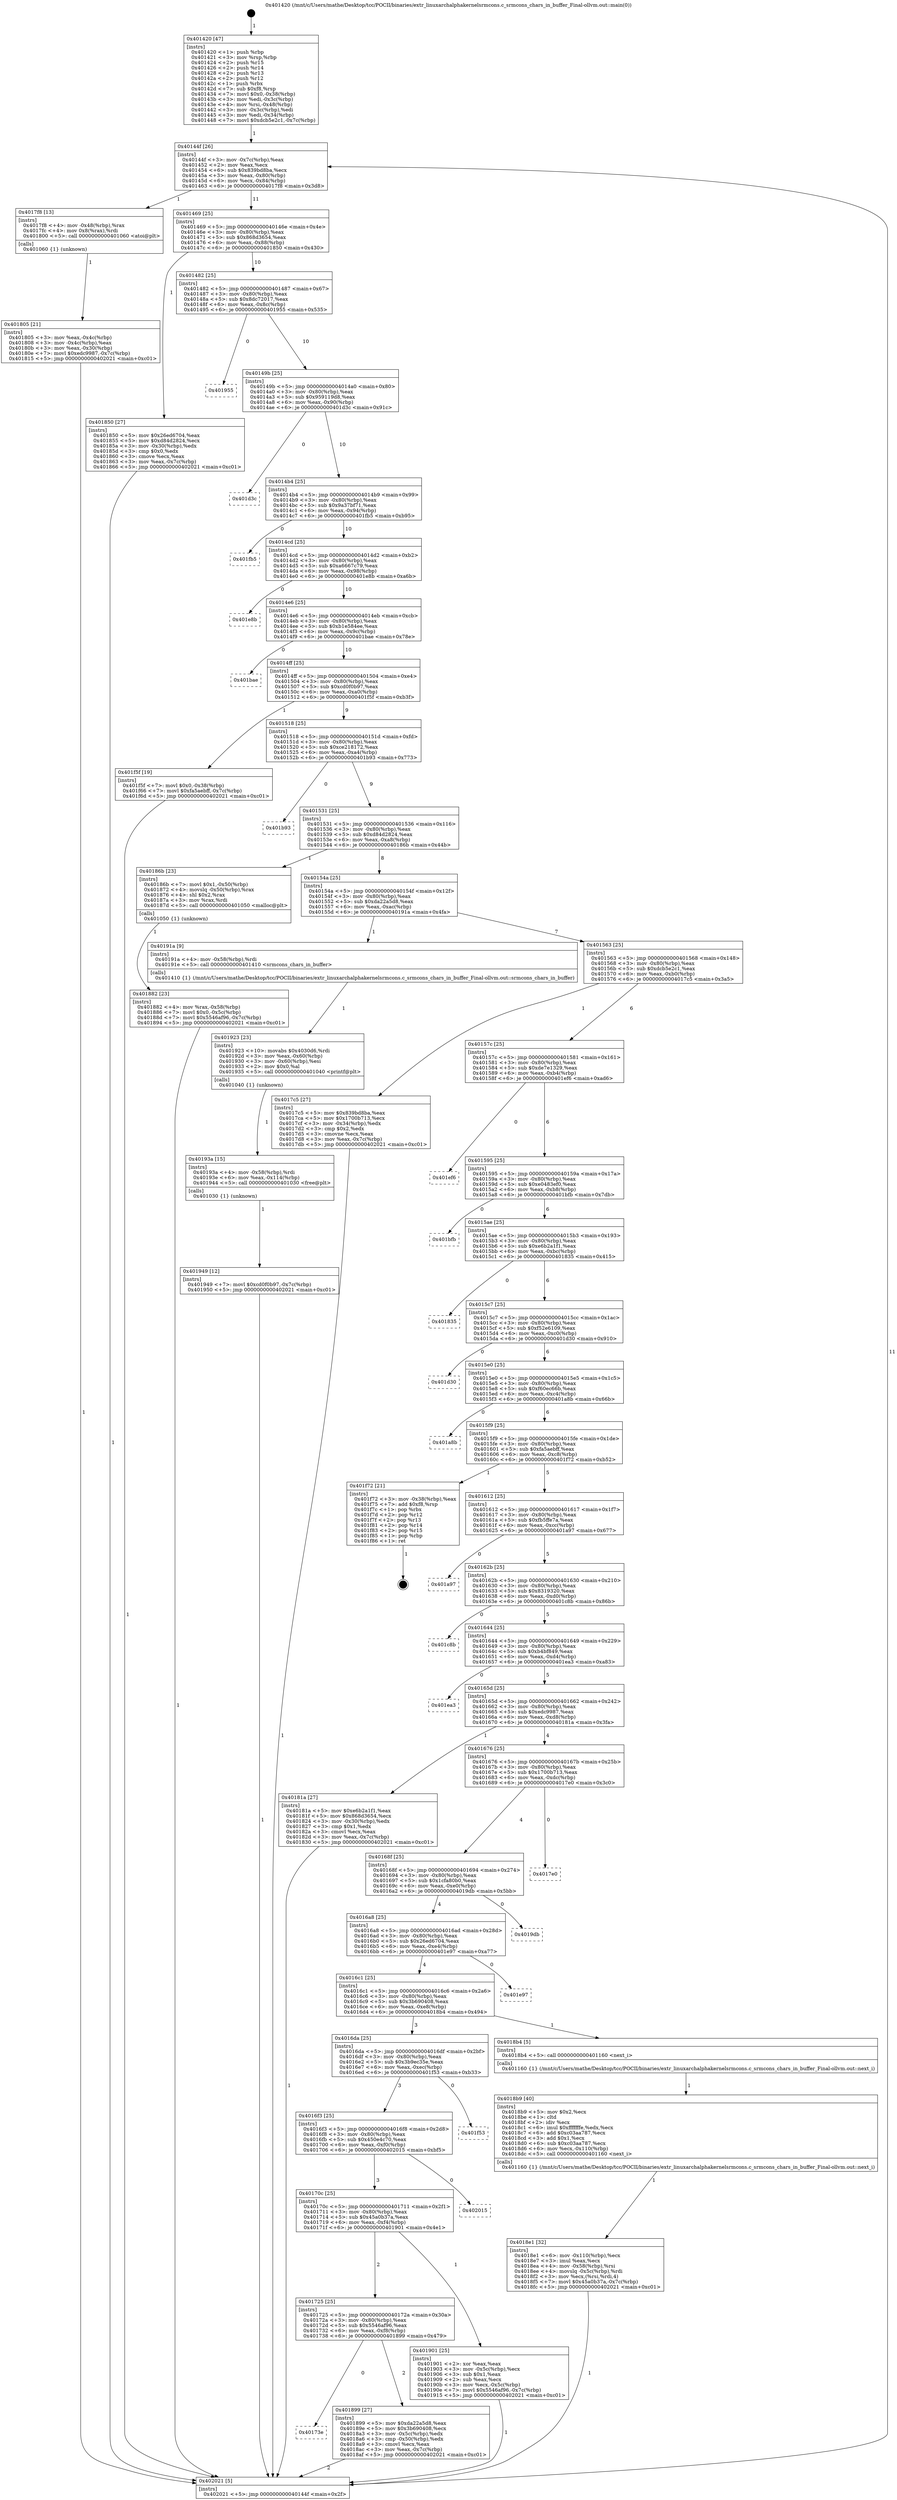 digraph "0x401420" {
  label = "0x401420 (/mnt/c/Users/mathe/Desktop/tcc/POCII/binaries/extr_linuxarchalphakernelsrmcons.c_srmcons_chars_in_buffer_Final-ollvm.out::main(0))"
  labelloc = "t"
  node[shape=record]

  Entry [label="",width=0.3,height=0.3,shape=circle,fillcolor=black,style=filled]
  "0x40144f" [label="{
     0x40144f [26]\l
     | [instrs]\l
     &nbsp;&nbsp;0x40144f \<+3\>: mov -0x7c(%rbp),%eax\l
     &nbsp;&nbsp;0x401452 \<+2\>: mov %eax,%ecx\l
     &nbsp;&nbsp;0x401454 \<+6\>: sub $0x839bd8ba,%ecx\l
     &nbsp;&nbsp;0x40145a \<+3\>: mov %eax,-0x80(%rbp)\l
     &nbsp;&nbsp;0x40145d \<+6\>: mov %ecx,-0x84(%rbp)\l
     &nbsp;&nbsp;0x401463 \<+6\>: je 00000000004017f8 \<main+0x3d8\>\l
  }"]
  "0x4017f8" [label="{
     0x4017f8 [13]\l
     | [instrs]\l
     &nbsp;&nbsp;0x4017f8 \<+4\>: mov -0x48(%rbp),%rax\l
     &nbsp;&nbsp;0x4017fc \<+4\>: mov 0x8(%rax),%rdi\l
     &nbsp;&nbsp;0x401800 \<+5\>: call 0000000000401060 \<atoi@plt\>\l
     | [calls]\l
     &nbsp;&nbsp;0x401060 \{1\} (unknown)\l
  }"]
  "0x401469" [label="{
     0x401469 [25]\l
     | [instrs]\l
     &nbsp;&nbsp;0x401469 \<+5\>: jmp 000000000040146e \<main+0x4e\>\l
     &nbsp;&nbsp;0x40146e \<+3\>: mov -0x80(%rbp),%eax\l
     &nbsp;&nbsp;0x401471 \<+5\>: sub $0x868d3654,%eax\l
     &nbsp;&nbsp;0x401476 \<+6\>: mov %eax,-0x88(%rbp)\l
     &nbsp;&nbsp;0x40147c \<+6\>: je 0000000000401850 \<main+0x430\>\l
  }"]
  Exit [label="",width=0.3,height=0.3,shape=circle,fillcolor=black,style=filled,peripheries=2]
  "0x401850" [label="{
     0x401850 [27]\l
     | [instrs]\l
     &nbsp;&nbsp;0x401850 \<+5\>: mov $0x26ed6704,%eax\l
     &nbsp;&nbsp;0x401855 \<+5\>: mov $0xd84d2824,%ecx\l
     &nbsp;&nbsp;0x40185a \<+3\>: mov -0x30(%rbp),%edx\l
     &nbsp;&nbsp;0x40185d \<+3\>: cmp $0x0,%edx\l
     &nbsp;&nbsp;0x401860 \<+3\>: cmove %ecx,%eax\l
     &nbsp;&nbsp;0x401863 \<+3\>: mov %eax,-0x7c(%rbp)\l
     &nbsp;&nbsp;0x401866 \<+5\>: jmp 0000000000402021 \<main+0xc01\>\l
  }"]
  "0x401482" [label="{
     0x401482 [25]\l
     | [instrs]\l
     &nbsp;&nbsp;0x401482 \<+5\>: jmp 0000000000401487 \<main+0x67\>\l
     &nbsp;&nbsp;0x401487 \<+3\>: mov -0x80(%rbp),%eax\l
     &nbsp;&nbsp;0x40148a \<+5\>: sub $0x8dc72017,%eax\l
     &nbsp;&nbsp;0x40148f \<+6\>: mov %eax,-0x8c(%rbp)\l
     &nbsp;&nbsp;0x401495 \<+6\>: je 0000000000401955 \<main+0x535\>\l
  }"]
  "0x401949" [label="{
     0x401949 [12]\l
     | [instrs]\l
     &nbsp;&nbsp;0x401949 \<+7\>: movl $0xcd0f0b97,-0x7c(%rbp)\l
     &nbsp;&nbsp;0x401950 \<+5\>: jmp 0000000000402021 \<main+0xc01\>\l
  }"]
  "0x401955" [label="{
     0x401955\l
  }", style=dashed]
  "0x40149b" [label="{
     0x40149b [25]\l
     | [instrs]\l
     &nbsp;&nbsp;0x40149b \<+5\>: jmp 00000000004014a0 \<main+0x80\>\l
     &nbsp;&nbsp;0x4014a0 \<+3\>: mov -0x80(%rbp),%eax\l
     &nbsp;&nbsp;0x4014a3 \<+5\>: sub $0x959119d8,%eax\l
     &nbsp;&nbsp;0x4014a8 \<+6\>: mov %eax,-0x90(%rbp)\l
     &nbsp;&nbsp;0x4014ae \<+6\>: je 0000000000401d3c \<main+0x91c\>\l
  }"]
  "0x40193a" [label="{
     0x40193a [15]\l
     | [instrs]\l
     &nbsp;&nbsp;0x40193a \<+4\>: mov -0x58(%rbp),%rdi\l
     &nbsp;&nbsp;0x40193e \<+6\>: mov %eax,-0x114(%rbp)\l
     &nbsp;&nbsp;0x401944 \<+5\>: call 0000000000401030 \<free@plt\>\l
     | [calls]\l
     &nbsp;&nbsp;0x401030 \{1\} (unknown)\l
  }"]
  "0x401d3c" [label="{
     0x401d3c\l
  }", style=dashed]
  "0x4014b4" [label="{
     0x4014b4 [25]\l
     | [instrs]\l
     &nbsp;&nbsp;0x4014b4 \<+5\>: jmp 00000000004014b9 \<main+0x99\>\l
     &nbsp;&nbsp;0x4014b9 \<+3\>: mov -0x80(%rbp),%eax\l
     &nbsp;&nbsp;0x4014bc \<+5\>: sub $0x9a37bf71,%eax\l
     &nbsp;&nbsp;0x4014c1 \<+6\>: mov %eax,-0x94(%rbp)\l
     &nbsp;&nbsp;0x4014c7 \<+6\>: je 0000000000401fb5 \<main+0xb95\>\l
  }"]
  "0x401923" [label="{
     0x401923 [23]\l
     | [instrs]\l
     &nbsp;&nbsp;0x401923 \<+10\>: movabs $0x4030d6,%rdi\l
     &nbsp;&nbsp;0x40192d \<+3\>: mov %eax,-0x60(%rbp)\l
     &nbsp;&nbsp;0x401930 \<+3\>: mov -0x60(%rbp),%esi\l
     &nbsp;&nbsp;0x401933 \<+2\>: mov $0x0,%al\l
     &nbsp;&nbsp;0x401935 \<+5\>: call 0000000000401040 \<printf@plt\>\l
     | [calls]\l
     &nbsp;&nbsp;0x401040 \{1\} (unknown)\l
  }"]
  "0x401fb5" [label="{
     0x401fb5\l
  }", style=dashed]
  "0x4014cd" [label="{
     0x4014cd [25]\l
     | [instrs]\l
     &nbsp;&nbsp;0x4014cd \<+5\>: jmp 00000000004014d2 \<main+0xb2\>\l
     &nbsp;&nbsp;0x4014d2 \<+3\>: mov -0x80(%rbp),%eax\l
     &nbsp;&nbsp;0x4014d5 \<+5\>: sub $0xa6667c79,%eax\l
     &nbsp;&nbsp;0x4014da \<+6\>: mov %eax,-0x98(%rbp)\l
     &nbsp;&nbsp;0x4014e0 \<+6\>: je 0000000000401e8b \<main+0xa6b\>\l
  }"]
  "0x4018e1" [label="{
     0x4018e1 [32]\l
     | [instrs]\l
     &nbsp;&nbsp;0x4018e1 \<+6\>: mov -0x110(%rbp),%ecx\l
     &nbsp;&nbsp;0x4018e7 \<+3\>: imul %eax,%ecx\l
     &nbsp;&nbsp;0x4018ea \<+4\>: mov -0x58(%rbp),%rsi\l
     &nbsp;&nbsp;0x4018ee \<+4\>: movslq -0x5c(%rbp),%rdi\l
     &nbsp;&nbsp;0x4018f2 \<+3\>: mov %ecx,(%rsi,%rdi,4)\l
     &nbsp;&nbsp;0x4018f5 \<+7\>: movl $0x45a0b37a,-0x7c(%rbp)\l
     &nbsp;&nbsp;0x4018fc \<+5\>: jmp 0000000000402021 \<main+0xc01\>\l
  }"]
  "0x401e8b" [label="{
     0x401e8b\l
  }", style=dashed]
  "0x4014e6" [label="{
     0x4014e6 [25]\l
     | [instrs]\l
     &nbsp;&nbsp;0x4014e6 \<+5\>: jmp 00000000004014eb \<main+0xcb\>\l
     &nbsp;&nbsp;0x4014eb \<+3\>: mov -0x80(%rbp),%eax\l
     &nbsp;&nbsp;0x4014ee \<+5\>: sub $0xb1e584ee,%eax\l
     &nbsp;&nbsp;0x4014f3 \<+6\>: mov %eax,-0x9c(%rbp)\l
     &nbsp;&nbsp;0x4014f9 \<+6\>: je 0000000000401bae \<main+0x78e\>\l
  }"]
  "0x4018b9" [label="{
     0x4018b9 [40]\l
     | [instrs]\l
     &nbsp;&nbsp;0x4018b9 \<+5\>: mov $0x2,%ecx\l
     &nbsp;&nbsp;0x4018be \<+1\>: cltd\l
     &nbsp;&nbsp;0x4018bf \<+2\>: idiv %ecx\l
     &nbsp;&nbsp;0x4018c1 \<+6\>: imul $0xfffffffe,%edx,%ecx\l
     &nbsp;&nbsp;0x4018c7 \<+6\>: add $0xc03aa787,%ecx\l
     &nbsp;&nbsp;0x4018cd \<+3\>: add $0x1,%ecx\l
     &nbsp;&nbsp;0x4018d0 \<+6\>: sub $0xc03aa787,%ecx\l
     &nbsp;&nbsp;0x4018d6 \<+6\>: mov %ecx,-0x110(%rbp)\l
     &nbsp;&nbsp;0x4018dc \<+5\>: call 0000000000401160 \<next_i\>\l
     | [calls]\l
     &nbsp;&nbsp;0x401160 \{1\} (/mnt/c/Users/mathe/Desktop/tcc/POCII/binaries/extr_linuxarchalphakernelsrmcons.c_srmcons_chars_in_buffer_Final-ollvm.out::next_i)\l
  }"]
  "0x401bae" [label="{
     0x401bae\l
  }", style=dashed]
  "0x4014ff" [label="{
     0x4014ff [25]\l
     | [instrs]\l
     &nbsp;&nbsp;0x4014ff \<+5\>: jmp 0000000000401504 \<main+0xe4\>\l
     &nbsp;&nbsp;0x401504 \<+3\>: mov -0x80(%rbp),%eax\l
     &nbsp;&nbsp;0x401507 \<+5\>: sub $0xcd0f0b97,%eax\l
     &nbsp;&nbsp;0x40150c \<+6\>: mov %eax,-0xa0(%rbp)\l
     &nbsp;&nbsp;0x401512 \<+6\>: je 0000000000401f5f \<main+0xb3f\>\l
  }"]
  "0x40173e" [label="{
     0x40173e\l
  }", style=dashed]
  "0x401f5f" [label="{
     0x401f5f [19]\l
     | [instrs]\l
     &nbsp;&nbsp;0x401f5f \<+7\>: movl $0x0,-0x38(%rbp)\l
     &nbsp;&nbsp;0x401f66 \<+7\>: movl $0xfa5aebff,-0x7c(%rbp)\l
     &nbsp;&nbsp;0x401f6d \<+5\>: jmp 0000000000402021 \<main+0xc01\>\l
  }"]
  "0x401518" [label="{
     0x401518 [25]\l
     | [instrs]\l
     &nbsp;&nbsp;0x401518 \<+5\>: jmp 000000000040151d \<main+0xfd\>\l
     &nbsp;&nbsp;0x40151d \<+3\>: mov -0x80(%rbp),%eax\l
     &nbsp;&nbsp;0x401520 \<+5\>: sub $0xce218172,%eax\l
     &nbsp;&nbsp;0x401525 \<+6\>: mov %eax,-0xa4(%rbp)\l
     &nbsp;&nbsp;0x40152b \<+6\>: je 0000000000401b93 \<main+0x773\>\l
  }"]
  "0x401899" [label="{
     0x401899 [27]\l
     | [instrs]\l
     &nbsp;&nbsp;0x401899 \<+5\>: mov $0xda22a5d8,%eax\l
     &nbsp;&nbsp;0x40189e \<+5\>: mov $0x3b690408,%ecx\l
     &nbsp;&nbsp;0x4018a3 \<+3\>: mov -0x5c(%rbp),%edx\l
     &nbsp;&nbsp;0x4018a6 \<+3\>: cmp -0x50(%rbp),%edx\l
     &nbsp;&nbsp;0x4018a9 \<+3\>: cmovl %ecx,%eax\l
     &nbsp;&nbsp;0x4018ac \<+3\>: mov %eax,-0x7c(%rbp)\l
     &nbsp;&nbsp;0x4018af \<+5\>: jmp 0000000000402021 \<main+0xc01\>\l
  }"]
  "0x401b93" [label="{
     0x401b93\l
  }", style=dashed]
  "0x401531" [label="{
     0x401531 [25]\l
     | [instrs]\l
     &nbsp;&nbsp;0x401531 \<+5\>: jmp 0000000000401536 \<main+0x116\>\l
     &nbsp;&nbsp;0x401536 \<+3\>: mov -0x80(%rbp),%eax\l
     &nbsp;&nbsp;0x401539 \<+5\>: sub $0xd84d2824,%eax\l
     &nbsp;&nbsp;0x40153e \<+6\>: mov %eax,-0xa8(%rbp)\l
     &nbsp;&nbsp;0x401544 \<+6\>: je 000000000040186b \<main+0x44b\>\l
  }"]
  "0x401725" [label="{
     0x401725 [25]\l
     | [instrs]\l
     &nbsp;&nbsp;0x401725 \<+5\>: jmp 000000000040172a \<main+0x30a\>\l
     &nbsp;&nbsp;0x40172a \<+3\>: mov -0x80(%rbp),%eax\l
     &nbsp;&nbsp;0x40172d \<+5\>: sub $0x5546af96,%eax\l
     &nbsp;&nbsp;0x401732 \<+6\>: mov %eax,-0xf8(%rbp)\l
     &nbsp;&nbsp;0x401738 \<+6\>: je 0000000000401899 \<main+0x479\>\l
  }"]
  "0x40186b" [label="{
     0x40186b [23]\l
     | [instrs]\l
     &nbsp;&nbsp;0x40186b \<+7\>: movl $0x1,-0x50(%rbp)\l
     &nbsp;&nbsp;0x401872 \<+4\>: movslq -0x50(%rbp),%rax\l
     &nbsp;&nbsp;0x401876 \<+4\>: shl $0x2,%rax\l
     &nbsp;&nbsp;0x40187a \<+3\>: mov %rax,%rdi\l
     &nbsp;&nbsp;0x40187d \<+5\>: call 0000000000401050 \<malloc@plt\>\l
     | [calls]\l
     &nbsp;&nbsp;0x401050 \{1\} (unknown)\l
  }"]
  "0x40154a" [label="{
     0x40154a [25]\l
     | [instrs]\l
     &nbsp;&nbsp;0x40154a \<+5\>: jmp 000000000040154f \<main+0x12f\>\l
     &nbsp;&nbsp;0x40154f \<+3\>: mov -0x80(%rbp),%eax\l
     &nbsp;&nbsp;0x401552 \<+5\>: sub $0xda22a5d8,%eax\l
     &nbsp;&nbsp;0x401557 \<+6\>: mov %eax,-0xac(%rbp)\l
     &nbsp;&nbsp;0x40155d \<+6\>: je 000000000040191a \<main+0x4fa\>\l
  }"]
  "0x401901" [label="{
     0x401901 [25]\l
     | [instrs]\l
     &nbsp;&nbsp;0x401901 \<+2\>: xor %eax,%eax\l
     &nbsp;&nbsp;0x401903 \<+3\>: mov -0x5c(%rbp),%ecx\l
     &nbsp;&nbsp;0x401906 \<+3\>: sub $0x1,%eax\l
     &nbsp;&nbsp;0x401909 \<+2\>: sub %eax,%ecx\l
     &nbsp;&nbsp;0x40190b \<+3\>: mov %ecx,-0x5c(%rbp)\l
     &nbsp;&nbsp;0x40190e \<+7\>: movl $0x5546af96,-0x7c(%rbp)\l
     &nbsp;&nbsp;0x401915 \<+5\>: jmp 0000000000402021 \<main+0xc01\>\l
  }"]
  "0x40191a" [label="{
     0x40191a [9]\l
     | [instrs]\l
     &nbsp;&nbsp;0x40191a \<+4\>: mov -0x58(%rbp),%rdi\l
     &nbsp;&nbsp;0x40191e \<+5\>: call 0000000000401410 \<srmcons_chars_in_buffer\>\l
     | [calls]\l
     &nbsp;&nbsp;0x401410 \{1\} (/mnt/c/Users/mathe/Desktop/tcc/POCII/binaries/extr_linuxarchalphakernelsrmcons.c_srmcons_chars_in_buffer_Final-ollvm.out::srmcons_chars_in_buffer)\l
  }"]
  "0x401563" [label="{
     0x401563 [25]\l
     | [instrs]\l
     &nbsp;&nbsp;0x401563 \<+5\>: jmp 0000000000401568 \<main+0x148\>\l
     &nbsp;&nbsp;0x401568 \<+3\>: mov -0x80(%rbp),%eax\l
     &nbsp;&nbsp;0x40156b \<+5\>: sub $0xdcb5e2c1,%eax\l
     &nbsp;&nbsp;0x401570 \<+6\>: mov %eax,-0xb0(%rbp)\l
     &nbsp;&nbsp;0x401576 \<+6\>: je 00000000004017c5 \<main+0x3a5\>\l
  }"]
  "0x40170c" [label="{
     0x40170c [25]\l
     | [instrs]\l
     &nbsp;&nbsp;0x40170c \<+5\>: jmp 0000000000401711 \<main+0x2f1\>\l
     &nbsp;&nbsp;0x401711 \<+3\>: mov -0x80(%rbp),%eax\l
     &nbsp;&nbsp;0x401714 \<+5\>: sub $0x45a0b37a,%eax\l
     &nbsp;&nbsp;0x401719 \<+6\>: mov %eax,-0xf4(%rbp)\l
     &nbsp;&nbsp;0x40171f \<+6\>: je 0000000000401901 \<main+0x4e1\>\l
  }"]
  "0x4017c5" [label="{
     0x4017c5 [27]\l
     | [instrs]\l
     &nbsp;&nbsp;0x4017c5 \<+5\>: mov $0x839bd8ba,%eax\l
     &nbsp;&nbsp;0x4017ca \<+5\>: mov $0x1700b713,%ecx\l
     &nbsp;&nbsp;0x4017cf \<+3\>: mov -0x34(%rbp),%edx\l
     &nbsp;&nbsp;0x4017d2 \<+3\>: cmp $0x2,%edx\l
     &nbsp;&nbsp;0x4017d5 \<+3\>: cmovne %ecx,%eax\l
     &nbsp;&nbsp;0x4017d8 \<+3\>: mov %eax,-0x7c(%rbp)\l
     &nbsp;&nbsp;0x4017db \<+5\>: jmp 0000000000402021 \<main+0xc01\>\l
  }"]
  "0x40157c" [label="{
     0x40157c [25]\l
     | [instrs]\l
     &nbsp;&nbsp;0x40157c \<+5\>: jmp 0000000000401581 \<main+0x161\>\l
     &nbsp;&nbsp;0x401581 \<+3\>: mov -0x80(%rbp),%eax\l
     &nbsp;&nbsp;0x401584 \<+5\>: sub $0xde7e1329,%eax\l
     &nbsp;&nbsp;0x401589 \<+6\>: mov %eax,-0xb4(%rbp)\l
     &nbsp;&nbsp;0x40158f \<+6\>: je 0000000000401ef6 \<main+0xad6\>\l
  }"]
  "0x402021" [label="{
     0x402021 [5]\l
     | [instrs]\l
     &nbsp;&nbsp;0x402021 \<+5\>: jmp 000000000040144f \<main+0x2f\>\l
  }"]
  "0x401420" [label="{
     0x401420 [47]\l
     | [instrs]\l
     &nbsp;&nbsp;0x401420 \<+1\>: push %rbp\l
     &nbsp;&nbsp;0x401421 \<+3\>: mov %rsp,%rbp\l
     &nbsp;&nbsp;0x401424 \<+2\>: push %r15\l
     &nbsp;&nbsp;0x401426 \<+2\>: push %r14\l
     &nbsp;&nbsp;0x401428 \<+2\>: push %r13\l
     &nbsp;&nbsp;0x40142a \<+2\>: push %r12\l
     &nbsp;&nbsp;0x40142c \<+1\>: push %rbx\l
     &nbsp;&nbsp;0x40142d \<+7\>: sub $0xf8,%rsp\l
     &nbsp;&nbsp;0x401434 \<+7\>: movl $0x0,-0x38(%rbp)\l
     &nbsp;&nbsp;0x40143b \<+3\>: mov %edi,-0x3c(%rbp)\l
     &nbsp;&nbsp;0x40143e \<+4\>: mov %rsi,-0x48(%rbp)\l
     &nbsp;&nbsp;0x401442 \<+3\>: mov -0x3c(%rbp),%edi\l
     &nbsp;&nbsp;0x401445 \<+3\>: mov %edi,-0x34(%rbp)\l
     &nbsp;&nbsp;0x401448 \<+7\>: movl $0xdcb5e2c1,-0x7c(%rbp)\l
  }"]
  "0x401805" [label="{
     0x401805 [21]\l
     | [instrs]\l
     &nbsp;&nbsp;0x401805 \<+3\>: mov %eax,-0x4c(%rbp)\l
     &nbsp;&nbsp;0x401808 \<+3\>: mov -0x4c(%rbp),%eax\l
     &nbsp;&nbsp;0x40180b \<+3\>: mov %eax,-0x30(%rbp)\l
     &nbsp;&nbsp;0x40180e \<+7\>: movl $0xedc9987,-0x7c(%rbp)\l
     &nbsp;&nbsp;0x401815 \<+5\>: jmp 0000000000402021 \<main+0xc01\>\l
  }"]
  "0x402015" [label="{
     0x402015\l
  }", style=dashed]
  "0x401ef6" [label="{
     0x401ef6\l
  }", style=dashed]
  "0x401595" [label="{
     0x401595 [25]\l
     | [instrs]\l
     &nbsp;&nbsp;0x401595 \<+5\>: jmp 000000000040159a \<main+0x17a\>\l
     &nbsp;&nbsp;0x40159a \<+3\>: mov -0x80(%rbp),%eax\l
     &nbsp;&nbsp;0x40159d \<+5\>: sub $0xe0483ef0,%eax\l
     &nbsp;&nbsp;0x4015a2 \<+6\>: mov %eax,-0xb8(%rbp)\l
     &nbsp;&nbsp;0x4015a8 \<+6\>: je 0000000000401bfb \<main+0x7db\>\l
  }"]
  "0x4016f3" [label="{
     0x4016f3 [25]\l
     | [instrs]\l
     &nbsp;&nbsp;0x4016f3 \<+5\>: jmp 00000000004016f8 \<main+0x2d8\>\l
     &nbsp;&nbsp;0x4016f8 \<+3\>: mov -0x80(%rbp),%eax\l
     &nbsp;&nbsp;0x4016fb \<+5\>: sub $0x450e4c70,%eax\l
     &nbsp;&nbsp;0x401700 \<+6\>: mov %eax,-0xf0(%rbp)\l
     &nbsp;&nbsp;0x401706 \<+6\>: je 0000000000402015 \<main+0xbf5\>\l
  }"]
  "0x401bfb" [label="{
     0x401bfb\l
  }", style=dashed]
  "0x4015ae" [label="{
     0x4015ae [25]\l
     | [instrs]\l
     &nbsp;&nbsp;0x4015ae \<+5\>: jmp 00000000004015b3 \<main+0x193\>\l
     &nbsp;&nbsp;0x4015b3 \<+3\>: mov -0x80(%rbp),%eax\l
     &nbsp;&nbsp;0x4015b6 \<+5\>: sub $0xe6b2a1f1,%eax\l
     &nbsp;&nbsp;0x4015bb \<+6\>: mov %eax,-0xbc(%rbp)\l
     &nbsp;&nbsp;0x4015c1 \<+6\>: je 0000000000401835 \<main+0x415\>\l
  }"]
  "0x401f53" [label="{
     0x401f53\l
  }", style=dashed]
  "0x401835" [label="{
     0x401835\l
  }", style=dashed]
  "0x4015c7" [label="{
     0x4015c7 [25]\l
     | [instrs]\l
     &nbsp;&nbsp;0x4015c7 \<+5\>: jmp 00000000004015cc \<main+0x1ac\>\l
     &nbsp;&nbsp;0x4015cc \<+3\>: mov -0x80(%rbp),%eax\l
     &nbsp;&nbsp;0x4015cf \<+5\>: sub $0xf52e6109,%eax\l
     &nbsp;&nbsp;0x4015d4 \<+6\>: mov %eax,-0xc0(%rbp)\l
     &nbsp;&nbsp;0x4015da \<+6\>: je 0000000000401d30 \<main+0x910\>\l
  }"]
  "0x4016da" [label="{
     0x4016da [25]\l
     | [instrs]\l
     &nbsp;&nbsp;0x4016da \<+5\>: jmp 00000000004016df \<main+0x2bf\>\l
     &nbsp;&nbsp;0x4016df \<+3\>: mov -0x80(%rbp),%eax\l
     &nbsp;&nbsp;0x4016e2 \<+5\>: sub $0x3b9ec35e,%eax\l
     &nbsp;&nbsp;0x4016e7 \<+6\>: mov %eax,-0xec(%rbp)\l
     &nbsp;&nbsp;0x4016ed \<+6\>: je 0000000000401f53 \<main+0xb33\>\l
  }"]
  "0x401d30" [label="{
     0x401d30\l
  }", style=dashed]
  "0x4015e0" [label="{
     0x4015e0 [25]\l
     | [instrs]\l
     &nbsp;&nbsp;0x4015e0 \<+5\>: jmp 00000000004015e5 \<main+0x1c5\>\l
     &nbsp;&nbsp;0x4015e5 \<+3\>: mov -0x80(%rbp),%eax\l
     &nbsp;&nbsp;0x4015e8 \<+5\>: sub $0xf60ec66b,%eax\l
     &nbsp;&nbsp;0x4015ed \<+6\>: mov %eax,-0xc4(%rbp)\l
     &nbsp;&nbsp;0x4015f3 \<+6\>: je 0000000000401a8b \<main+0x66b\>\l
  }"]
  "0x4018b4" [label="{
     0x4018b4 [5]\l
     | [instrs]\l
     &nbsp;&nbsp;0x4018b4 \<+5\>: call 0000000000401160 \<next_i\>\l
     | [calls]\l
     &nbsp;&nbsp;0x401160 \{1\} (/mnt/c/Users/mathe/Desktop/tcc/POCII/binaries/extr_linuxarchalphakernelsrmcons.c_srmcons_chars_in_buffer_Final-ollvm.out::next_i)\l
  }"]
  "0x401a8b" [label="{
     0x401a8b\l
  }", style=dashed]
  "0x4015f9" [label="{
     0x4015f9 [25]\l
     | [instrs]\l
     &nbsp;&nbsp;0x4015f9 \<+5\>: jmp 00000000004015fe \<main+0x1de\>\l
     &nbsp;&nbsp;0x4015fe \<+3\>: mov -0x80(%rbp),%eax\l
     &nbsp;&nbsp;0x401601 \<+5\>: sub $0xfa5aebff,%eax\l
     &nbsp;&nbsp;0x401606 \<+6\>: mov %eax,-0xc8(%rbp)\l
     &nbsp;&nbsp;0x40160c \<+6\>: je 0000000000401f72 \<main+0xb52\>\l
  }"]
  "0x4016c1" [label="{
     0x4016c1 [25]\l
     | [instrs]\l
     &nbsp;&nbsp;0x4016c1 \<+5\>: jmp 00000000004016c6 \<main+0x2a6\>\l
     &nbsp;&nbsp;0x4016c6 \<+3\>: mov -0x80(%rbp),%eax\l
     &nbsp;&nbsp;0x4016c9 \<+5\>: sub $0x3b690408,%eax\l
     &nbsp;&nbsp;0x4016ce \<+6\>: mov %eax,-0xe8(%rbp)\l
     &nbsp;&nbsp;0x4016d4 \<+6\>: je 00000000004018b4 \<main+0x494\>\l
  }"]
  "0x401f72" [label="{
     0x401f72 [21]\l
     | [instrs]\l
     &nbsp;&nbsp;0x401f72 \<+3\>: mov -0x38(%rbp),%eax\l
     &nbsp;&nbsp;0x401f75 \<+7\>: add $0xf8,%rsp\l
     &nbsp;&nbsp;0x401f7c \<+1\>: pop %rbx\l
     &nbsp;&nbsp;0x401f7d \<+2\>: pop %r12\l
     &nbsp;&nbsp;0x401f7f \<+2\>: pop %r13\l
     &nbsp;&nbsp;0x401f81 \<+2\>: pop %r14\l
     &nbsp;&nbsp;0x401f83 \<+2\>: pop %r15\l
     &nbsp;&nbsp;0x401f85 \<+1\>: pop %rbp\l
     &nbsp;&nbsp;0x401f86 \<+1\>: ret\l
  }"]
  "0x401612" [label="{
     0x401612 [25]\l
     | [instrs]\l
     &nbsp;&nbsp;0x401612 \<+5\>: jmp 0000000000401617 \<main+0x1f7\>\l
     &nbsp;&nbsp;0x401617 \<+3\>: mov -0x80(%rbp),%eax\l
     &nbsp;&nbsp;0x40161a \<+5\>: sub $0xfb5ffe7a,%eax\l
     &nbsp;&nbsp;0x40161f \<+6\>: mov %eax,-0xcc(%rbp)\l
     &nbsp;&nbsp;0x401625 \<+6\>: je 0000000000401a97 \<main+0x677\>\l
  }"]
  "0x401e97" [label="{
     0x401e97\l
  }", style=dashed]
  "0x401a97" [label="{
     0x401a97\l
  }", style=dashed]
  "0x40162b" [label="{
     0x40162b [25]\l
     | [instrs]\l
     &nbsp;&nbsp;0x40162b \<+5\>: jmp 0000000000401630 \<main+0x210\>\l
     &nbsp;&nbsp;0x401630 \<+3\>: mov -0x80(%rbp),%eax\l
     &nbsp;&nbsp;0x401633 \<+5\>: sub $0x8319320,%eax\l
     &nbsp;&nbsp;0x401638 \<+6\>: mov %eax,-0xd0(%rbp)\l
     &nbsp;&nbsp;0x40163e \<+6\>: je 0000000000401c8b \<main+0x86b\>\l
  }"]
  "0x4016a8" [label="{
     0x4016a8 [25]\l
     | [instrs]\l
     &nbsp;&nbsp;0x4016a8 \<+5\>: jmp 00000000004016ad \<main+0x28d\>\l
     &nbsp;&nbsp;0x4016ad \<+3\>: mov -0x80(%rbp),%eax\l
     &nbsp;&nbsp;0x4016b0 \<+5\>: sub $0x26ed6704,%eax\l
     &nbsp;&nbsp;0x4016b5 \<+6\>: mov %eax,-0xe4(%rbp)\l
     &nbsp;&nbsp;0x4016bb \<+6\>: je 0000000000401e97 \<main+0xa77\>\l
  }"]
  "0x401c8b" [label="{
     0x401c8b\l
  }", style=dashed]
  "0x401644" [label="{
     0x401644 [25]\l
     | [instrs]\l
     &nbsp;&nbsp;0x401644 \<+5\>: jmp 0000000000401649 \<main+0x229\>\l
     &nbsp;&nbsp;0x401649 \<+3\>: mov -0x80(%rbp),%eax\l
     &nbsp;&nbsp;0x40164c \<+5\>: sub $0xb4bf849,%eax\l
     &nbsp;&nbsp;0x401651 \<+6\>: mov %eax,-0xd4(%rbp)\l
     &nbsp;&nbsp;0x401657 \<+6\>: je 0000000000401ea3 \<main+0xa83\>\l
  }"]
  "0x4019db" [label="{
     0x4019db\l
  }", style=dashed]
  "0x401ea3" [label="{
     0x401ea3\l
  }", style=dashed]
  "0x40165d" [label="{
     0x40165d [25]\l
     | [instrs]\l
     &nbsp;&nbsp;0x40165d \<+5\>: jmp 0000000000401662 \<main+0x242\>\l
     &nbsp;&nbsp;0x401662 \<+3\>: mov -0x80(%rbp),%eax\l
     &nbsp;&nbsp;0x401665 \<+5\>: sub $0xedc9987,%eax\l
     &nbsp;&nbsp;0x40166a \<+6\>: mov %eax,-0xd8(%rbp)\l
     &nbsp;&nbsp;0x401670 \<+6\>: je 000000000040181a \<main+0x3fa\>\l
  }"]
  "0x40168f" [label="{
     0x40168f [25]\l
     | [instrs]\l
     &nbsp;&nbsp;0x40168f \<+5\>: jmp 0000000000401694 \<main+0x274\>\l
     &nbsp;&nbsp;0x401694 \<+3\>: mov -0x80(%rbp),%eax\l
     &nbsp;&nbsp;0x401697 \<+5\>: sub $0x1cfa80b0,%eax\l
     &nbsp;&nbsp;0x40169c \<+6\>: mov %eax,-0xe0(%rbp)\l
     &nbsp;&nbsp;0x4016a2 \<+6\>: je 00000000004019db \<main+0x5bb\>\l
  }"]
  "0x40181a" [label="{
     0x40181a [27]\l
     | [instrs]\l
     &nbsp;&nbsp;0x40181a \<+5\>: mov $0xe6b2a1f1,%eax\l
     &nbsp;&nbsp;0x40181f \<+5\>: mov $0x868d3654,%ecx\l
     &nbsp;&nbsp;0x401824 \<+3\>: mov -0x30(%rbp),%edx\l
     &nbsp;&nbsp;0x401827 \<+3\>: cmp $0x1,%edx\l
     &nbsp;&nbsp;0x40182a \<+3\>: cmovl %ecx,%eax\l
     &nbsp;&nbsp;0x40182d \<+3\>: mov %eax,-0x7c(%rbp)\l
     &nbsp;&nbsp;0x401830 \<+5\>: jmp 0000000000402021 \<main+0xc01\>\l
  }"]
  "0x401676" [label="{
     0x401676 [25]\l
     | [instrs]\l
     &nbsp;&nbsp;0x401676 \<+5\>: jmp 000000000040167b \<main+0x25b\>\l
     &nbsp;&nbsp;0x40167b \<+3\>: mov -0x80(%rbp),%eax\l
     &nbsp;&nbsp;0x40167e \<+5\>: sub $0x1700b713,%eax\l
     &nbsp;&nbsp;0x401683 \<+6\>: mov %eax,-0xdc(%rbp)\l
     &nbsp;&nbsp;0x401689 \<+6\>: je 00000000004017e0 \<main+0x3c0\>\l
  }"]
  "0x401882" [label="{
     0x401882 [23]\l
     | [instrs]\l
     &nbsp;&nbsp;0x401882 \<+4\>: mov %rax,-0x58(%rbp)\l
     &nbsp;&nbsp;0x401886 \<+7\>: movl $0x0,-0x5c(%rbp)\l
     &nbsp;&nbsp;0x40188d \<+7\>: movl $0x5546af96,-0x7c(%rbp)\l
     &nbsp;&nbsp;0x401894 \<+5\>: jmp 0000000000402021 \<main+0xc01\>\l
  }"]
  "0x4017e0" [label="{
     0x4017e0\l
  }", style=dashed]
  Entry -> "0x401420" [label=" 1"]
  "0x40144f" -> "0x4017f8" [label=" 1"]
  "0x40144f" -> "0x401469" [label=" 11"]
  "0x401f72" -> Exit [label=" 1"]
  "0x401469" -> "0x401850" [label=" 1"]
  "0x401469" -> "0x401482" [label=" 10"]
  "0x401f5f" -> "0x402021" [label=" 1"]
  "0x401482" -> "0x401955" [label=" 0"]
  "0x401482" -> "0x40149b" [label=" 10"]
  "0x401949" -> "0x402021" [label=" 1"]
  "0x40149b" -> "0x401d3c" [label=" 0"]
  "0x40149b" -> "0x4014b4" [label=" 10"]
  "0x40193a" -> "0x401949" [label=" 1"]
  "0x4014b4" -> "0x401fb5" [label=" 0"]
  "0x4014b4" -> "0x4014cd" [label=" 10"]
  "0x401923" -> "0x40193a" [label=" 1"]
  "0x4014cd" -> "0x401e8b" [label=" 0"]
  "0x4014cd" -> "0x4014e6" [label=" 10"]
  "0x40191a" -> "0x401923" [label=" 1"]
  "0x4014e6" -> "0x401bae" [label=" 0"]
  "0x4014e6" -> "0x4014ff" [label=" 10"]
  "0x401901" -> "0x402021" [label=" 1"]
  "0x4014ff" -> "0x401f5f" [label=" 1"]
  "0x4014ff" -> "0x401518" [label=" 9"]
  "0x4018e1" -> "0x402021" [label=" 1"]
  "0x401518" -> "0x401b93" [label=" 0"]
  "0x401518" -> "0x401531" [label=" 9"]
  "0x4018b9" -> "0x4018e1" [label=" 1"]
  "0x401531" -> "0x40186b" [label=" 1"]
  "0x401531" -> "0x40154a" [label=" 8"]
  "0x401899" -> "0x402021" [label=" 2"]
  "0x40154a" -> "0x40191a" [label=" 1"]
  "0x40154a" -> "0x401563" [label=" 7"]
  "0x401725" -> "0x40173e" [label=" 0"]
  "0x401563" -> "0x4017c5" [label=" 1"]
  "0x401563" -> "0x40157c" [label=" 6"]
  "0x4017c5" -> "0x402021" [label=" 1"]
  "0x401420" -> "0x40144f" [label=" 1"]
  "0x402021" -> "0x40144f" [label=" 11"]
  "0x4017f8" -> "0x401805" [label=" 1"]
  "0x401805" -> "0x402021" [label=" 1"]
  "0x4018b4" -> "0x4018b9" [label=" 1"]
  "0x40157c" -> "0x401ef6" [label=" 0"]
  "0x40157c" -> "0x401595" [label=" 6"]
  "0x40170c" -> "0x401725" [label=" 2"]
  "0x401595" -> "0x401bfb" [label=" 0"]
  "0x401595" -> "0x4015ae" [label=" 6"]
  "0x401725" -> "0x401899" [label=" 2"]
  "0x4015ae" -> "0x401835" [label=" 0"]
  "0x4015ae" -> "0x4015c7" [label=" 6"]
  "0x4016f3" -> "0x40170c" [label=" 3"]
  "0x4015c7" -> "0x401d30" [label=" 0"]
  "0x4015c7" -> "0x4015e0" [label=" 6"]
  "0x40170c" -> "0x401901" [label=" 1"]
  "0x4015e0" -> "0x401a8b" [label=" 0"]
  "0x4015e0" -> "0x4015f9" [label=" 6"]
  "0x4016da" -> "0x4016f3" [label=" 3"]
  "0x4015f9" -> "0x401f72" [label=" 1"]
  "0x4015f9" -> "0x401612" [label=" 5"]
  "0x4016f3" -> "0x402015" [label=" 0"]
  "0x401612" -> "0x401a97" [label=" 0"]
  "0x401612" -> "0x40162b" [label=" 5"]
  "0x4016c1" -> "0x4016da" [label=" 3"]
  "0x40162b" -> "0x401c8b" [label=" 0"]
  "0x40162b" -> "0x401644" [label=" 5"]
  "0x4016da" -> "0x401f53" [label=" 0"]
  "0x401644" -> "0x401ea3" [label=" 0"]
  "0x401644" -> "0x40165d" [label=" 5"]
  "0x4016a8" -> "0x4016c1" [label=" 4"]
  "0x40165d" -> "0x40181a" [label=" 1"]
  "0x40165d" -> "0x401676" [label=" 4"]
  "0x40181a" -> "0x402021" [label=" 1"]
  "0x401850" -> "0x402021" [label=" 1"]
  "0x40186b" -> "0x401882" [label=" 1"]
  "0x401882" -> "0x402021" [label=" 1"]
  "0x4016c1" -> "0x4018b4" [label=" 1"]
  "0x401676" -> "0x4017e0" [label=" 0"]
  "0x401676" -> "0x40168f" [label=" 4"]
  "0x4016a8" -> "0x401e97" [label=" 0"]
  "0x40168f" -> "0x4019db" [label=" 0"]
  "0x40168f" -> "0x4016a8" [label=" 4"]
}
